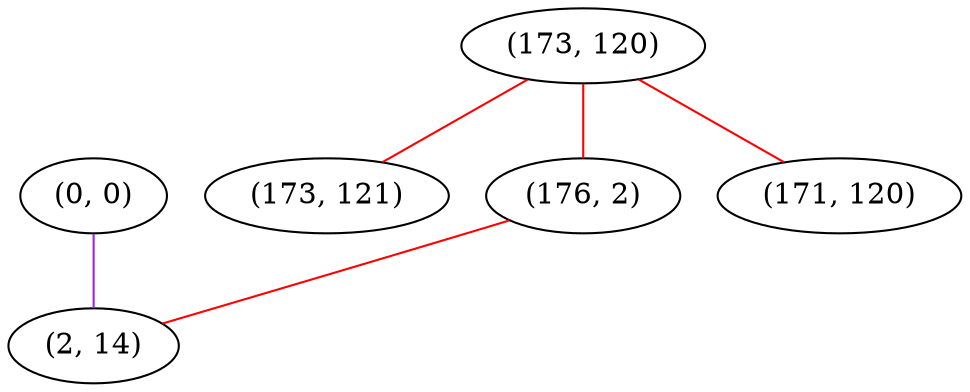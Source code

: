 graph "" {
"(0, 0)";
"(173, 120)";
"(173, 121)";
"(176, 2)";
"(171, 120)";
"(2, 14)";
"(0, 0)" -- "(2, 14)"  [color=purple, key=0, weight=4];
"(173, 120)" -- "(171, 120)"  [color=red, key=0, weight=1];
"(173, 120)" -- "(173, 121)"  [color=red, key=0, weight=1];
"(173, 120)" -- "(176, 2)"  [color=red, key=0, weight=1];
"(176, 2)" -- "(2, 14)"  [color=red, key=0, weight=1];
}
